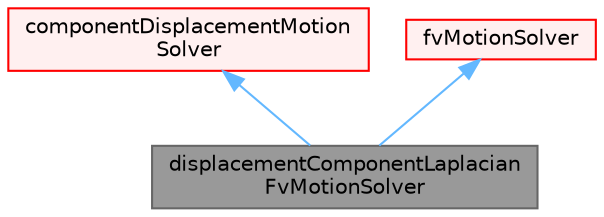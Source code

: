 digraph "displacementComponentLaplacianFvMotionSolver"
{
 // LATEX_PDF_SIZE
  bgcolor="transparent";
  edge [fontname=Helvetica,fontsize=10,labelfontname=Helvetica,labelfontsize=10];
  node [fontname=Helvetica,fontsize=10,shape=box,height=0.2,width=0.4];
  Node1 [id="Node000001",label="displacementComponentLaplacian\lFvMotionSolver",height=0.2,width=0.4,color="gray40", fillcolor="grey60", style="filled", fontcolor="black",tooltip="Mesh motion solver for an fvMesh. Based on solving the cell-centre Laplacian for the given component ..."];
  Node2 -> Node1 [id="edge1_Node000001_Node000002",dir="back",color="steelblue1",style="solid",tooltip=" "];
  Node2 [id="Node000002",label="componentDisplacementMotion\lSolver",height=0.2,width=0.4,color="red", fillcolor="#FFF0F0", style="filled",URL="$classFoam_1_1componentDisplacementMotionSolver.html",tooltip="Virtual base class for displacement motion solver."];
  Node34 -> Node1 [id="edge2_Node000001_Node000034",dir="back",color="steelblue1",style="solid",tooltip=" "];
  Node34 [id="Node000034",label="fvMotionSolver",height=0.2,width=0.4,color="red", fillcolor="#FFF0F0", style="filled",URL="$classFoam_1_1fvMotionSolver.html",tooltip="Base class for fvMesh based motionSolvers."];
}
